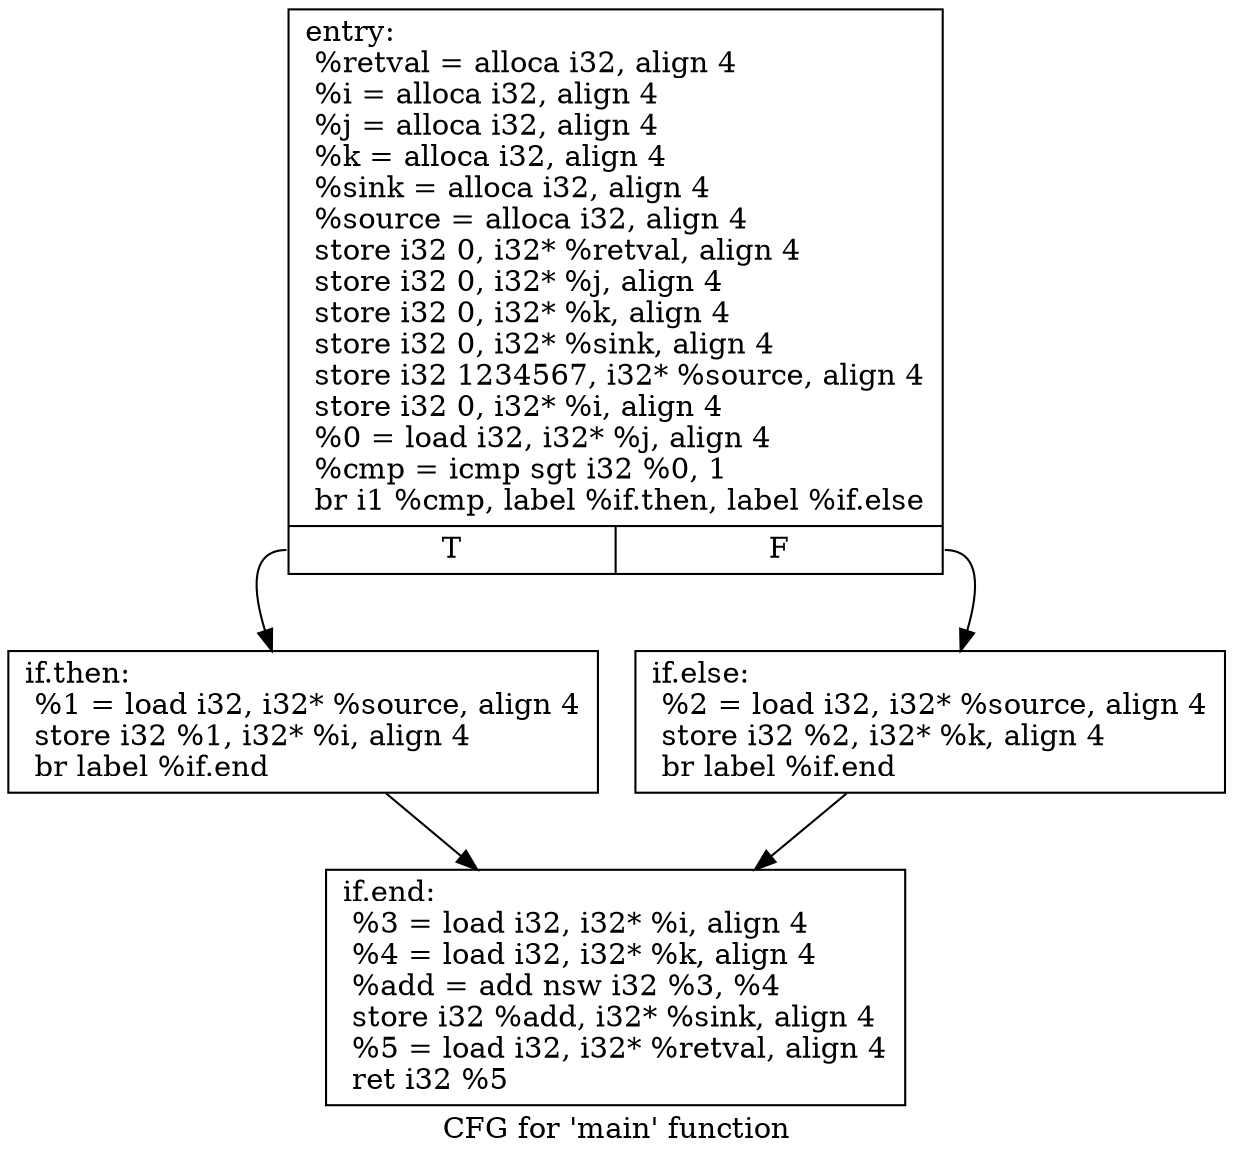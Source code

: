 digraph "CFG for 'main' function" {
	label="CFG for 'main' function";

	Node0x55f9d32f3a80 [shape=record,label="{entry:\l  %retval = alloca i32, align 4\l  %i = alloca i32, align 4\l  %j = alloca i32, align 4\l  %k = alloca i32, align 4\l  %sink = alloca i32, align 4\l  %source = alloca i32, align 4\l  store i32 0, i32* %retval, align 4\l  store i32 0, i32* %j, align 4\l  store i32 0, i32* %k, align 4\l  store i32 0, i32* %sink, align 4\l  store i32 1234567, i32* %source, align 4\l  store i32 0, i32* %i, align 4\l  %0 = load i32, i32* %j, align 4\l  %cmp = icmp sgt i32 %0, 1\l  br i1 %cmp, label %if.then, label %if.else\l|{<s0>T|<s1>F}}"];
	Node0x55f9d32f3a80:s0 -> Node0x55f9d32f4960;
	Node0x55f9d32f3a80:s1 -> Node0x55f9d32f4a30;
	Node0x55f9d32f4960 [shape=record,label="{if.then:                                          \l  %1 = load i32, i32* %source, align 4\l  store i32 %1, i32* %i, align 4\l  br label %if.end\l}"];
	Node0x55f9d32f4960 -> Node0x55f9d32f4ba0;
	Node0x55f9d32f4a30 [shape=record,label="{if.else:                                          \l  %2 = load i32, i32* %source, align 4\l  store i32 %2, i32* %k, align 4\l  br label %if.end\l}"];
	Node0x55f9d32f4a30 -> Node0x55f9d32f4ba0;
	Node0x55f9d32f4ba0 [shape=record,label="{if.end:                                           \l  %3 = load i32, i32* %i, align 4\l  %4 = load i32, i32* %k, align 4\l  %add = add nsw i32 %3, %4\l  store i32 %add, i32* %sink, align 4\l  %5 = load i32, i32* %retval, align 4\l  ret i32 %5\l}"];
}
